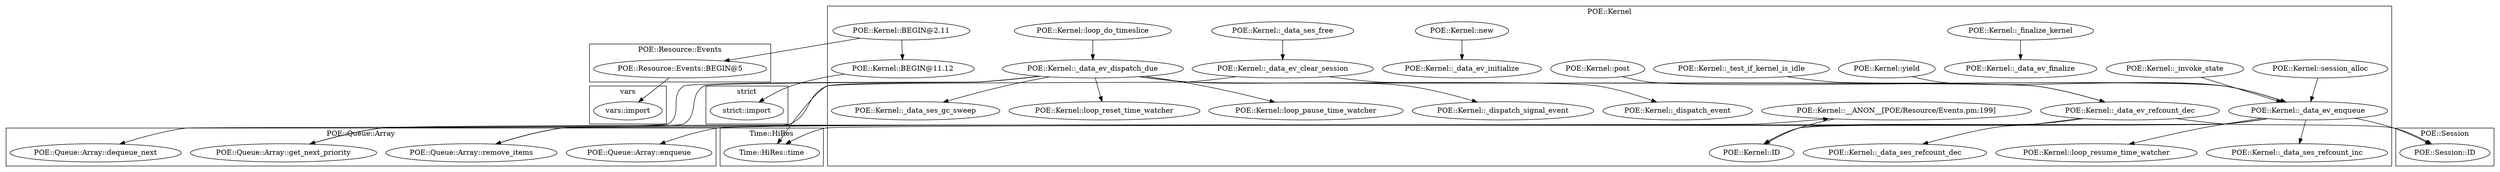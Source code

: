 digraph {
graph [overlap=false]
subgraph cluster_vars {
	label="vars";
	"vars::import";
}
subgraph cluster_POE_Session {
	label="POE::Session";
	"POE::Session::ID";
}
subgraph cluster_POE_Resource_Events {
	label="POE::Resource::Events";
	"POE::Resource::Events::BEGIN@5";
}
subgraph cluster_POE_Kernel {
	label="POE::Kernel";
	"POE::Kernel::_data_ev_enqueue";
	"POE::Kernel::session_alloc";
	"POE::Kernel::_data_ev_dispatch_due";
	"POE::Kernel::ID";
	"POE::Kernel::__ANON__[POE/Resource/Events.pm:199]";
	"POE::Kernel::_data_ses_free";
	"POE::Kernel::_dispatch_signal_event";
	"POE::Kernel::_data_ev_initialize";
	"POE::Kernel::_finalize_kernel";
	"POE::Kernel::loop_reset_time_watcher";
	"POE::Kernel::loop_pause_time_watcher";
	"POE::Kernel::loop_resume_time_watcher";
	"POE::Kernel::_invoke_state";
	"POE::Kernel::_data_ses_refcount_dec";
	"POE::Kernel::yield";
	"POE::Kernel::_test_if_kernel_is_idle";
	"POE::Kernel::_data_ev_refcount_dec";
	"POE::Kernel::_data_ses_refcount_inc";
	"POE::Kernel::_dispatch_event";
	"POE::Kernel::new";
	"POE::Kernel::BEGIN@2.11";
	"POE::Kernel::loop_do_timeslice";
	"POE::Kernel::_data_ev_clear_session";
	"POE::Kernel::_data_ses_gc_sweep";
	"POE::Kernel::BEGIN@11.12";
	"POE::Kernel::_data_ev_finalize";
	"POE::Kernel::post";
}
subgraph cluster_Time_HiRes {
	label="Time::HiRes";
	"Time::HiRes::time";
}
subgraph cluster_POE_Queue_Array {
	label="POE::Queue::Array";
	"POE::Queue::Array::dequeue_next";
	"POE::Queue::Array::get_next_priority";
	"POE::Queue::Array::enqueue";
	"POE::Queue::Array::remove_items";
}
subgraph cluster_strict {
	label="strict";
	"strict::import";
}
"POE::Kernel::_data_ev_dispatch_due" -> "POE::Kernel::_data_ses_gc_sweep";
"POE::Kernel::BEGIN@11.12" -> "strict::import";
"POE::Kernel::_finalize_kernel" -> "POE::Kernel::_data_ev_finalize";
"POE::Kernel::_data_ev_dispatch_due" -> "POE::Kernel::_dispatch_event";
"POE::Queue::Array::remove_items" -> "POE::Kernel::__ANON__[POE/Resource/Events.pm:199]";
"POE::Kernel::session_alloc" -> "POE::Kernel::_data_ev_enqueue";
"POE::Kernel::_invoke_state" -> "POE::Kernel::_data_ev_enqueue";
"POE::Kernel::_test_if_kernel_is_idle" -> "POE::Kernel::_data_ev_enqueue";
"POE::Kernel::post" -> "POE::Kernel::_data_ev_enqueue";
"POE::Kernel::yield" -> "POE::Kernel::_data_ev_enqueue";
"POE::Kernel::_data_ev_dispatch_due" -> "POE::Kernel::_data_ev_refcount_dec";
"POE::Kernel::_data_ev_clear_session" -> "POE::Kernel::_data_ev_refcount_dec";
"POE::Kernel::_data_ev_enqueue" -> "POE::Kernel::loop_resume_time_watcher";
"POE::Kernel::_data_ev_dispatch_due" -> "POE::Kernel::loop_pause_time_watcher";
"POE::Kernel::__ANON__[POE/Resource/Events.pm:199]" -> "POE::Kernel::ID";
"POE::Kernel::_data_ev_refcount_dec" -> "POE::Kernel::ID";
"POE::Kernel::_data_ev_enqueue" -> "POE::Kernel::ID";
"POE::Kernel::_data_ev_dispatch_due" -> "POE::Queue::Array::get_next_priority";
"POE::Kernel::_data_ev_enqueue" -> "POE::Queue::Array::get_next_priority";
"POE::Kernel::_data_ev_refcount_dec" -> "POE::Session::ID";
"POE::Kernel::_data_ev_enqueue" -> "POE::Session::ID";
"POE::Kernel::_data_ev_dispatch_due" -> "POE::Queue::Array::dequeue_next";
"POE::Kernel::loop_do_timeslice" -> "POE::Kernel::_data_ev_dispatch_due";
"POE::Kernel::_data_ev_enqueue" -> "POE::Queue::Array::enqueue";
"POE::Kernel::new" -> "POE::Kernel::_data_ev_initialize";
"POE::Kernel::_data_ev_dispatch_due" -> "POE::Kernel::_dispatch_signal_event";
"POE::Kernel::_data_ev_clear_session" -> "POE::Queue::Array::remove_items";
"POE::Kernel::BEGIN@2.11" -> "POE::Kernel::BEGIN@11.12";
"POE::Kernel::BEGIN@2.11" -> "POE::Resource::Events::BEGIN@5";
"POE::Kernel::_data_ev_refcount_dec" -> "POE::Kernel::_data_ses_refcount_dec";
"POE::Kernel::_data_ev_dispatch_due" -> "POE::Kernel::loop_reset_time_watcher";
"POE::Resource::Events::BEGIN@5" -> "vars::import";
"POE::Kernel::_data_ev_dispatch_due" -> "Time::HiRes::time";
"POE::Kernel::_data_ev_enqueue" -> "Time::HiRes::time";
"POE::Kernel::_data_ses_free" -> "POE::Kernel::_data_ev_clear_session";
"POE::Kernel::_data_ev_enqueue" -> "POE::Kernel::_data_ses_refcount_inc";
}
